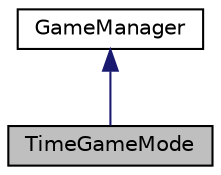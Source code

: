 digraph "TimeGameMode"
{
 // LATEX_PDF_SIZE
  edge [fontname="Helvetica",fontsize="10",labelfontname="Helvetica",labelfontsize="10"];
  node [fontname="Helvetica",fontsize="10",shape=record];
  Node1 [label="TimeGameMode",height=0.2,width=0.4,color="black", fillcolor="grey75", style="filled", fontcolor="black",tooltip="The TimeGameMode class represents a game mode based on time."];
  Node2 -> Node1 [dir="back",color="midnightblue",fontsize="10",style="solid",fontname="Helvetica"];
  Node2 [label="GameManager",height=0.2,width=0.4,color="black", fillcolor="white", style="filled",URL="$classGameManager.html",tooltip="The GameManager class represents the game manager that controls the game flow."];
}
